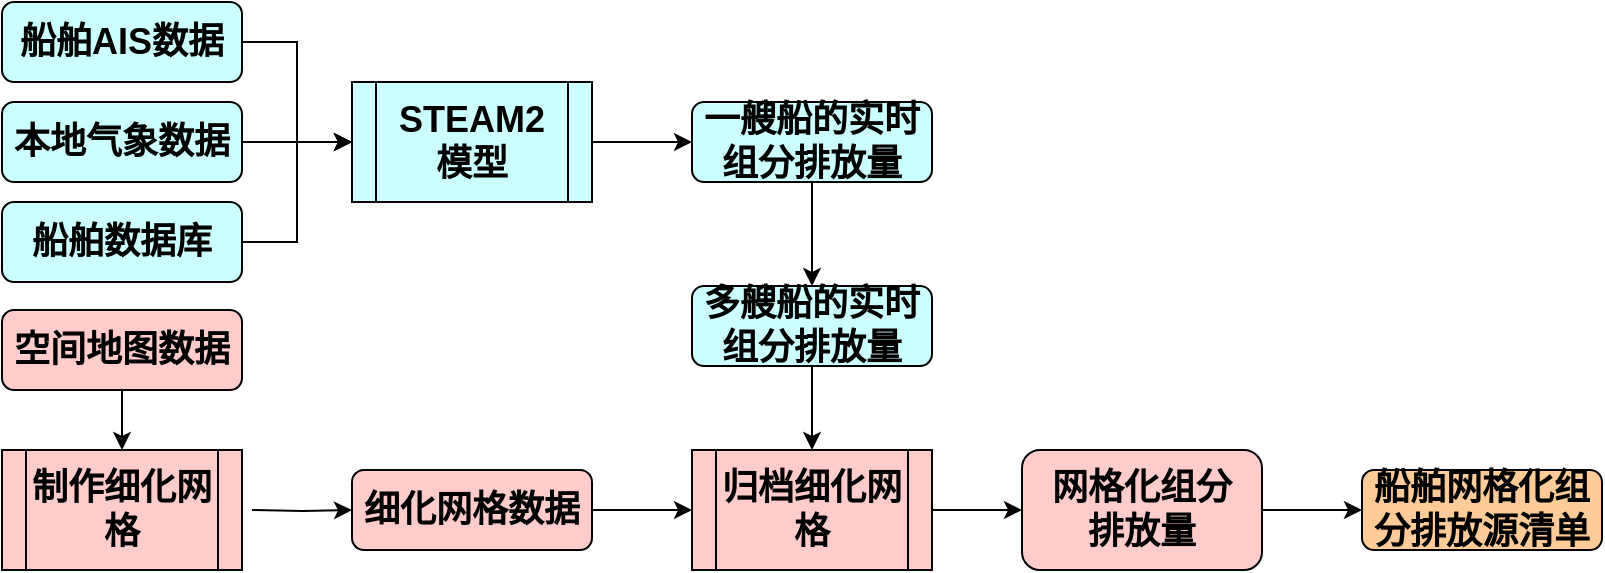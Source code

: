 <mxfile version="13.10.4" type="github">
  <diagram id="C5RBs43oDa-KdzZeNtuy" name="Page-1">
    <mxGraphModel dx="868" dy="482" grid="1" gridSize="10" guides="1" tooltips="1" connect="1" arrows="1" fold="1" page="1" pageScale="1" pageWidth="1169" pageHeight="827" math="0" shadow="0">
      <root>
        <mxCell id="WIyWlLk6GJQsqaUBKTNV-0" />
        <mxCell id="WIyWlLk6GJQsqaUBKTNV-1" parent="WIyWlLk6GJQsqaUBKTNV-0" />
        <mxCell id="dL21EknmWEohw2fYmpAh-1" style="edgeStyle=orthogonalEdgeStyle;rounded=0;orthogonalLoop=1;jettySize=auto;html=1;exitX=1;exitY=0.5;exitDx=0;exitDy=0;entryX=0;entryY=0.5;entryDx=0;entryDy=0;" parent="WIyWlLk6GJQsqaUBKTNV-1" target="dL21EknmWEohw2fYmpAh-7" edge="1">
          <mxGeometry relative="1" as="geometry">
            <mxPoint x="195" y="330" as="sourcePoint" />
          </mxGeometry>
        </mxCell>
        <mxCell id="7iWBWiJm_n6eosHfgzDx-4" style="edgeStyle=orthogonalEdgeStyle;rounded=0;orthogonalLoop=1;jettySize=auto;html=1;exitX=0.5;exitY=1;exitDx=0;exitDy=0;" edge="1" parent="WIyWlLk6GJQsqaUBKTNV-1" source="dL21EknmWEohw2fYmpAh-4" target="dL21EknmWEohw2fYmpAh-19">
          <mxGeometry relative="1" as="geometry" />
        </mxCell>
        <mxCell id="dL21EknmWEohw2fYmpAh-4" value="&lt;font style=&quot;font-size: 18px&quot;&gt;&lt;b&gt;一艘船的实时组分排放量&lt;/b&gt;&lt;/font&gt;" style="rounded=1;whiteSpace=wrap;html=1;fontSize=12;glass=0;strokeWidth=1;shadow=0;fillColor=#CCFFFF;" parent="WIyWlLk6GJQsqaUBKTNV-1" vertex="1">
          <mxGeometry x="415" y="126" width="120" height="40" as="geometry" />
        </mxCell>
        <mxCell id="dL21EknmWEohw2fYmpAh-5" value="&lt;font style=&quot;font-size: 18px&quot;&gt;&lt;b&gt;船舶网格化组分排放源清单&lt;/b&gt;&lt;/font&gt;" style="rounded=1;whiteSpace=wrap;html=1;fontSize=12;glass=0;strokeWidth=1;shadow=0;fillColor=#FFCC99;" parent="WIyWlLk6GJQsqaUBKTNV-1" vertex="1">
          <mxGeometry x="750" y="310" width="120" height="40" as="geometry" />
        </mxCell>
        <mxCell id="dL21EknmWEohw2fYmpAh-33" style="edgeStyle=orthogonalEdgeStyle;rounded=0;orthogonalLoop=1;jettySize=auto;html=1;exitX=1;exitY=0.5;exitDx=0;exitDy=0;entryX=0;entryY=0.5;entryDx=0;entryDy=0;" parent="WIyWlLk6GJQsqaUBKTNV-1" source="dL21EknmWEohw2fYmpAh-7" target="dL21EknmWEohw2fYmpAh-32" edge="1">
          <mxGeometry relative="1" as="geometry" />
        </mxCell>
        <mxCell id="dL21EknmWEohw2fYmpAh-7" value="&lt;font style=&quot;font-size: 18px&quot;&gt;&lt;b&gt;细化网格数据&lt;/b&gt;&lt;/font&gt;" style="rounded=1;whiteSpace=wrap;html=1;fontSize=12;glass=0;strokeWidth=1;shadow=0;fillColor=#FFCCCC;" parent="WIyWlLk6GJQsqaUBKTNV-1" vertex="1">
          <mxGeometry x="245" y="310" width="120" height="40" as="geometry" />
        </mxCell>
        <mxCell id="dL21EknmWEohw2fYmpAh-40" style="edgeStyle=orthogonalEdgeStyle;rounded=0;orthogonalLoop=1;jettySize=auto;html=1;exitX=0.5;exitY=1;exitDx=0;exitDy=0;entryX=0.5;entryY=0;entryDx=0;entryDy=0;" parent="WIyWlLk6GJQsqaUBKTNV-1" source="dL21EknmWEohw2fYmpAh-19" target="dL21EknmWEohw2fYmpAh-32" edge="1">
          <mxGeometry relative="1" as="geometry" />
        </mxCell>
        <mxCell id="dL21EknmWEohw2fYmpAh-19" value="&lt;font style=&quot;font-size: 18px&quot;&gt;&lt;b&gt;多艘船的实时组分排放量&lt;/b&gt;&lt;/font&gt;" style="rounded=1;whiteSpace=wrap;html=1;fontSize=12;glass=0;strokeWidth=1;shadow=0;fillColor=#CCFFFF;" parent="WIyWlLk6GJQsqaUBKTNV-1" vertex="1">
          <mxGeometry x="415" y="218" width="120" height="40" as="geometry" />
        </mxCell>
        <mxCell id="dL21EknmWEohw2fYmpAh-31" style="edgeStyle=orthogonalEdgeStyle;rounded=0;orthogonalLoop=1;jettySize=auto;html=1;exitX=1;exitY=0.5;exitDx=0;exitDy=0;entryX=0;entryY=0.5;entryDx=0;entryDy=0;" parent="WIyWlLk6GJQsqaUBKTNV-1" source="dL21EknmWEohw2fYmpAh-21" target="dL21EknmWEohw2fYmpAh-28" edge="1">
          <mxGeometry relative="1" as="geometry" />
        </mxCell>
        <mxCell id="dL21EknmWEohw2fYmpAh-21" value="&lt;font style=&quot;font-size: 18px&quot;&gt;&lt;b&gt;船舶AIS数据&lt;/b&gt;&lt;/font&gt;" style="rounded=1;whiteSpace=wrap;html=1;fontSize=12;glass=0;strokeWidth=1;shadow=0;fillColor=#CCFFFF;" parent="WIyWlLk6GJQsqaUBKTNV-1" vertex="1">
          <mxGeometry x="70" y="76" width="120" height="40" as="geometry" />
        </mxCell>
        <mxCell id="dL21EknmWEohw2fYmpAh-25" value="&lt;font style=&quot;font-size: 18px&quot;&gt;&lt;b&gt;制作细化网格&lt;/b&gt;&lt;/font&gt;" style="shape=process;whiteSpace=wrap;html=1;backgroundOutline=1;fillColor=#FFCCCC;" parent="WIyWlLk6GJQsqaUBKTNV-1" vertex="1">
          <mxGeometry x="70" y="300" width="120" height="60" as="geometry" />
        </mxCell>
        <mxCell id="dL21EknmWEohw2fYmpAh-27" style="edgeStyle=orthogonalEdgeStyle;rounded=0;orthogonalLoop=1;jettySize=auto;html=1;exitX=0.5;exitY=1;exitDx=0;exitDy=0;" parent="WIyWlLk6GJQsqaUBKTNV-1" source="dL21EknmWEohw2fYmpAh-26" target="dL21EknmWEohw2fYmpAh-25" edge="1">
          <mxGeometry relative="1" as="geometry" />
        </mxCell>
        <mxCell id="dL21EknmWEohw2fYmpAh-26" value="&lt;font style=&quot;font-size: 18px&quot;&gt;&lt;b&gt;空间地图数据&lt;/b&gt;&lt;/font&gt;" style="rounded=1;whiteSpace=wrap;html=1;fontSize=12;glass=0;strokeWidth=1;shadow=0;fillColor=#FFCCCC;" parent="WIyWlLk6GJQsqaUBKTNV-1" vertex="1">
          <mxGeometry x="70" y="230" width="120" height="40" as="geometry" />
        </mxCell>
        <mxCell id="dL21EknmWEohw2fYmpAh-38" style="edgeStyle=orthogonalEdgeStyle;rounded=0;orthogonalLoop=1;jettySize=auto;html=1;exitX=1;exitY=0.5;exitDx=0;exitDy=0;" parent="WIyWlLk6GJQsqaUBKTNV-1" source="dL21EknmWEohw2fYmpAh-28" target="dL21EknmWEohw2fYmpAh-4" edge="1">
          <mxGeometry relative="1" as="geometry" />
        </mxCell>
        <mxCell id="dL21EknmWEohw2fYmpAh-28" value="&lt;b style=&quot;font-size: 18px&quot;&gt;STEAM2&lt;br&gt;模型&lt;/b&gt;" style="shape=process;whiteSpace=wrap;html=1;backgroundOutline=1;fillColor=#CCFFFF;" parent="WIyWlLk6GJQsqaUBKTNV-1" vertex="1">
          <mxGeometry x="245" y="116" width="120" height="60" as="geometry" />
        </mxCell>
        <mxCell id="hQAiHWktMDc6JHBDfGLr-1" style="edgeStyle=orthogonalEdgeStyle;rounded=0;orthogonalLoop=1;jettySize=auto;html=1;exitX=1;exitY=0.5;exitDx=0;exitDy=0;entryX=0;entryY=0.5;entryDx=0;entryDy=0;" parent="WIyWlLk6GJQsqaUBKTNV-1" source="dL21EknmWEohw2fYmpAh-32" target="hQAiHWktMDc6JHBDfGLr-0" edge="1">
          <mxGeometry relative="1" as="geometry" />
        </mxCell>
        <mxCell id="dL21EknmWEohw2fYmpAh-32" value="&lt;b style=&quot;font-size: 18px&quot;&gt;归档细化网格&lt;/b&gt;" style="shape=process;whiteSpace=wrap;html=1;backgroundOutline=1;fillColor=#FFCCCC;" parent="WIyWlLk6GJQsqaUBKTNV-1" vertex="1">
          <mxGeometry x="415" y="300" width="120" height="60" as="geometry" />
        </mxCell>
        <mxCell id="hQAiHWktMDc6JHBDfGLr-2" style="edgeStyle=orthogonalEdgeStyle;rounded=0;orthogonalLoop=1;jettySize=auto;html=1;exitX=1;exitY=0.5;exitDx=0;exitDy=0;" parent="WIyWlLk6GJQsqaUBKTNV-1" source="hQAiHWktMDc6JHBDfGLr-0" target="dL21EknmWEohw2fYmpAh-5" edge="1">
          <mxGeometry relative="1" as="geometry" />
        </mxCell>
        <mxCell id="hQAiHWktMDc6JHBDfGLr-0" value="&lt;b&gt;&lt;font style=&quot;font-size: 18px&quot;&gt;网格化组分&lt;br&gt;排放量&lt;/font&gt;&lt;/b&gt;" style="rounded=1;whiteSpace=wrap;html=1;fillColor=#FFCCCC;" parent="WIyWlLk6GJQsqaUBKTNV-1" vertex="1">
          <mxGeometry x="580" y="300" width="120" height="60" as="geometry" />
        </mxCell>
        <mxCell id="7iWBWiJm_n6eosHfgzDx-3" style="edgeStyle=orthogonalEdgeStyle;rounded=0;orthogonalLoop=1;jettySize=auto;html=1;exitX=1;exitY=0.5;exitDx=0;exitDy=0;entryX=0;entryY=0.5;entryDx=0;entryDy=0;" edge="1" parent="WIyWlLk6GJQsqaUBKTNV-1" source="7iWBWiJm_n6eosHfgzDx-0" target="dL21EknmWEohw2fYmpAh-28">
          <mxGeometry relative="1" as="geometry" />
        </mxCell>
        <mxCell id="7iWBWiJm_n6eosHfgzDx-0" value="&lt;font style=&quot;font-size: 18px&quot;&gt;&lt;b&gt;本地气象数据&lt;/b&gt;&lt;/font&gt;" style="rounded=1;whiteSpace=wrap;html=1;fontSize=12;glass=0;strokeWidth=1;shadow=0;fillColor=#CCFFFF;" vertex="1" parent="WIyWlLk6GJQsqaUBKTNV-1">
          <mxGeometry x="70" y="126" width="120" height="40" as="geometry" />
        </mxCell>
        <mxCell id="7iWBWiJm_n6eosHfgzDx-2" style="edgeStyle=orthogonalEdgeStyle;rounded=0;orthogonalLoop=1;jettySize=auto;html=1;exitX=1;exitY=0.5;exitDx=0;exitDy=0;entryX=0;entryY=0.5;entryDx=0;entryDy=0;" edge="1" parent="WIyWlLk6GJQsqaUBKTNV-1" source="7iWBWiJm_n6eosHfgzDx-1" target="dL21EknmWEohw2fYmpAh-28">
          <mxGeometry relative="1" as="geometry" />
        </mxCell>
        <mxCell id="7iWBWiJm_n6eosHfgzDx-1" value="&lt;font style=&quot;font-size: 18px&quot;&gt;&lt;b&gt;船舶数据库&lt;/b&gt;&lt;/font&gt;" style="rounded=1;whiteSpace=wrap;html=1;fontSize=12;glass=0;strokeWidth=1;shadow=0;fillColor=#CCFFFF;" vertex="1" parent="WIyWlLk6GJQsqaUBKTNV-1">
          <mxGeometry x="70" y="176" width="120" height="40" as="geometry" />
        </mxCell>
      </root>
    </mxGraphModel>
  </diagram>
</mxfile>
